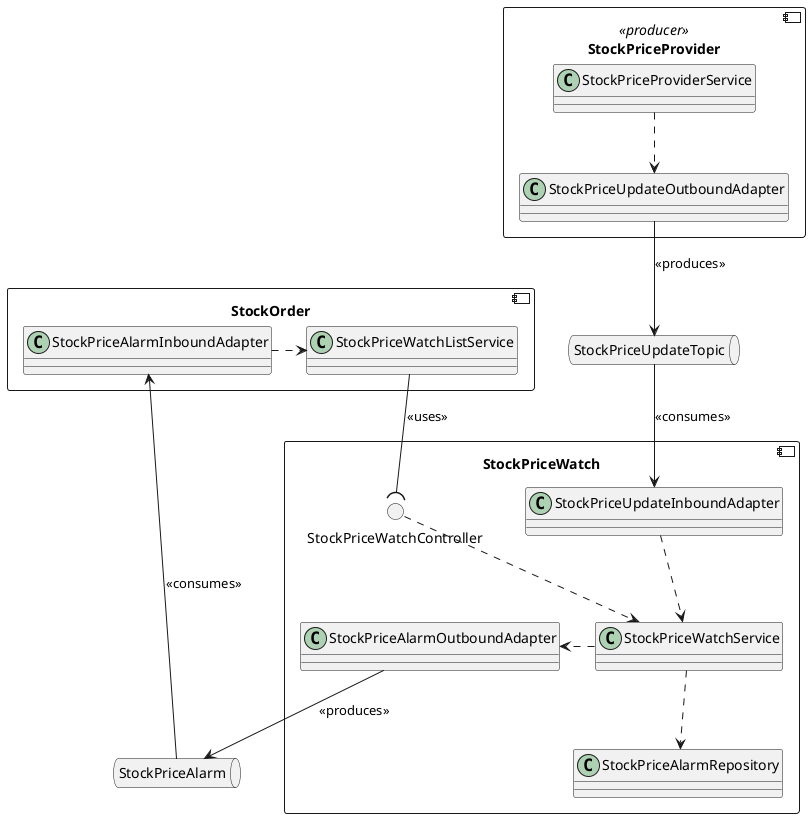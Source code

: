 @startuml
allow_mixing

component StockOrder  {
   class StockPriceWatchListService
   class StockPriceAlarmInboundAdapter
}

component StockPriceWatch  {
  circle StockPriceWatchController
  class StockPriceWatchService
  class StockPriceAlarmRepository
  class StockPriceAlarmOutboundAdapter
  class StockPriceUpdateInboundAdapter
}

StockPriceAlarmInboundAdapter .> StockPriceWatchListService
StockPriceWatchListService --( StockPriceWatchController : <<uses>>

StockPriceWatchController ..> StockPriceWatchService
StockPriceUpdateInboundAdapter ..> StockPriceWatchService
StockPriceWatchService .> StockPriceAlarmOutboundAdapter
StockPriceWatchService ..> StockPriceAlarmRepository

queue StockPriceAlarm

StockPriceAlarmOutboundAdapter --> StockPriceAlarm  : <<produces>>
StockPriceAlarm --> StockPriceAlarmInboundAdapter : <<consumes>>




component StockPriceProvider <<producer>> {
  class StockPriceProviderService
  class StockPriceUpdateOutboundAdapter
}

queue StockPriceUpdateTopic

StockPriceUpdateOutboundAdapter --> StockPriceUpdateTopic : <<produces>>
StockPriceUpdateTopic --> StockPriceUpdateInboundAdapter : <<consumes>>



StockPriceProviderService ..> StockPriceUpdateOutboundAdapter


@enduml
